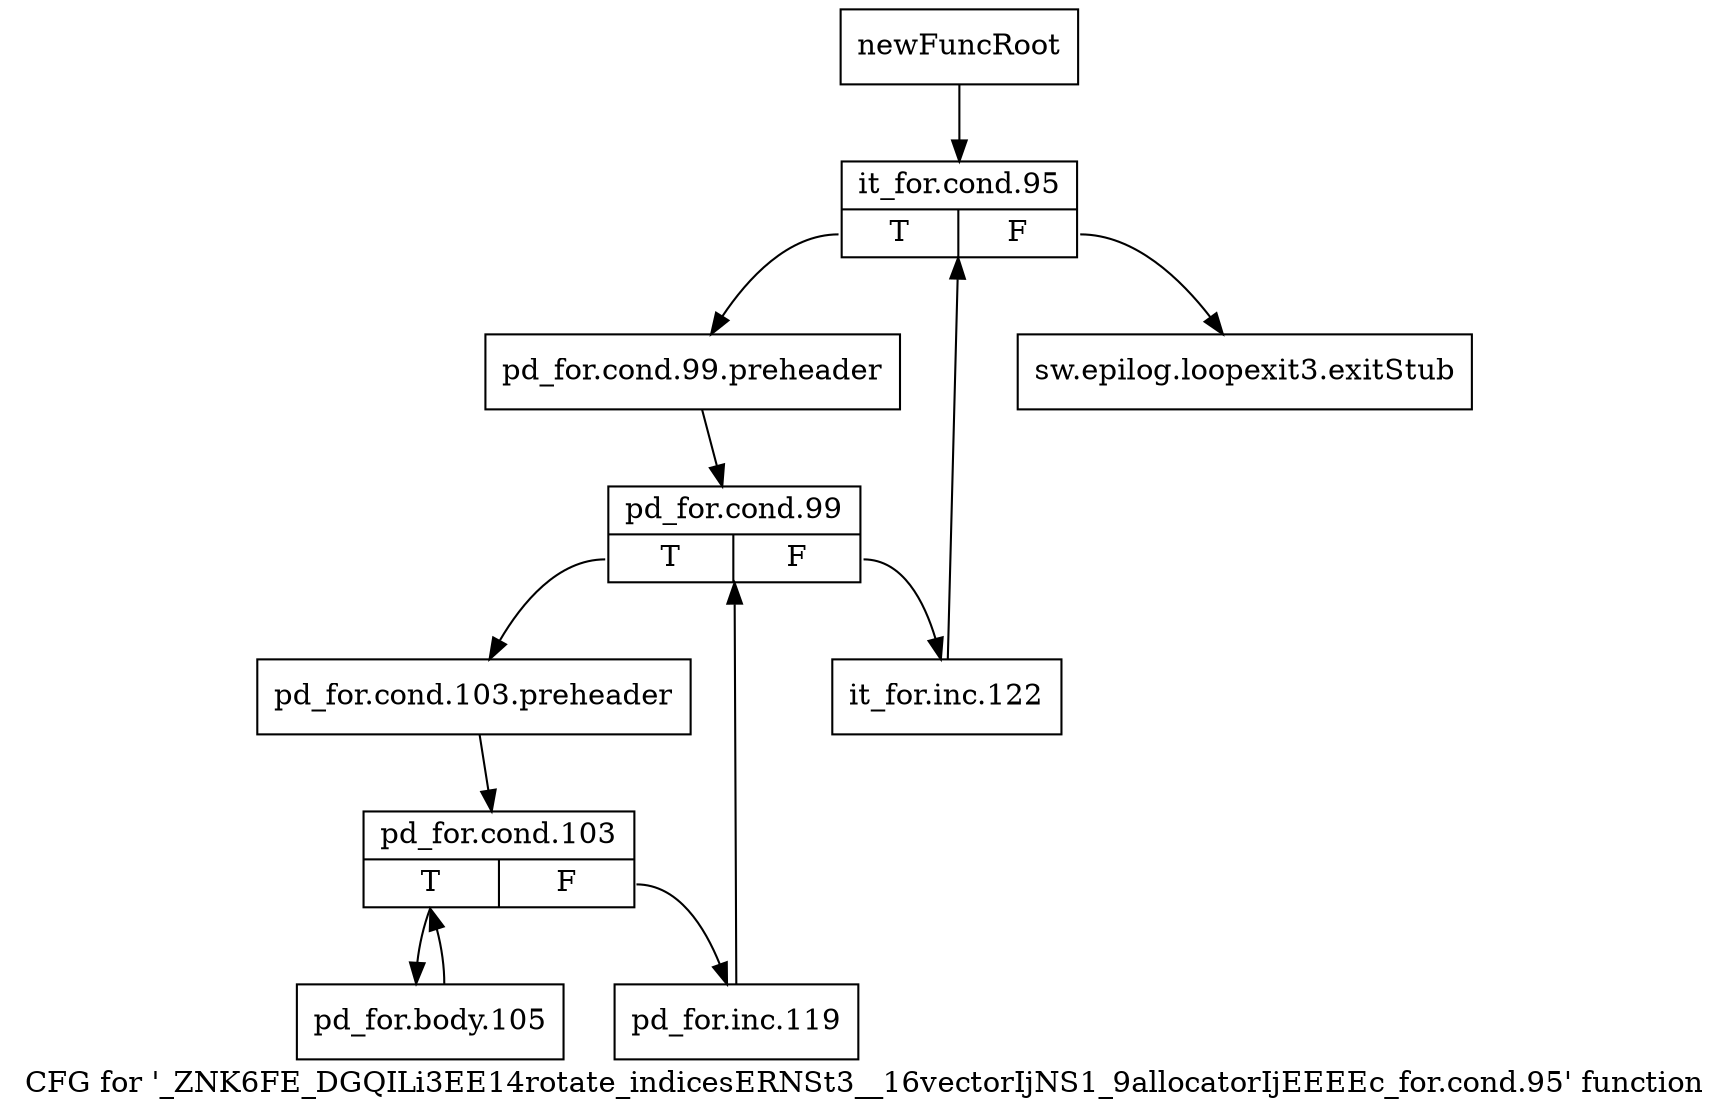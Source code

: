 digraph "CFG for '_ZNK6FE_DGQILi3EE14rotate_indicesERNSt3__16vectorIjNS1_9allocatorIjEEEEc_for.cond.95' function" {
	label="CFG for '_ZNK6FE_DGQILi3EE14rotate_indicesERNSt3__16vectorIjNS1_9allocatorIjEEEEc_for.cond.95' function";

	Node0x90bdc80 [shape=record,label="{newFuncRoot}"];
	Node0x90bdc80 -> Node0x90bdd20;
	Node0x90bdcd0 [shape=record,label="{sw.epilog.loopexit3.exitStub}"];
	Node0x90bdd20 [shape=record,label="{it_for.cond.95|{<s0>T|<s1>F}}"];
	Node0x90bdd20:s0 -> Node0x90bdd70;
	Node0x90bdd20:s1 -> Node0x90bdcd0;
	Node0x90bdd70 [shape=record,label="{pd_for.cond.99.preheader}"];
	Node0x90bdd70 -> Node0x90bddc0;
	Node0x90bddc0 [shape=record,label="{pd_for.cond.99|{<s0>T|<s1>F}}"];
	Node0x90bddc0:s0 -> Node0x90bde60;
	Node0x90bddc0:s1 -> Node0x90bde10;
	Node0x90bde10 [shape=record,label="{it_for.inc.122}"];
	Node0x90bde10 -> Node0x90bdd20;
	Node0x90bde60 [shape=record,label="{pd_for.cond.103.preheader}"];
	Node0x90bde60 -> Node0x90bdeb0;
	Node0x90bdeb0 [shape=record,label="{pd_for.cond.103|{<s0>T|<s1>F}}"];
	Node0x90bdeb0:s0 -> Node0x90bdf50;
	Node0x90bdeb0:s1 -> Node0x90bdf00;
	Node0x90bdf00 [shape=record,label="{pd_for.inc.119}"];
	Node0x90bdf00 -> Node0x90bddc0;
	Node0x90bdf50 [shape=record,label="{pd_for.body.105}"];
	Node0x90bdf50 -> Node0x90bdeb0;
}
